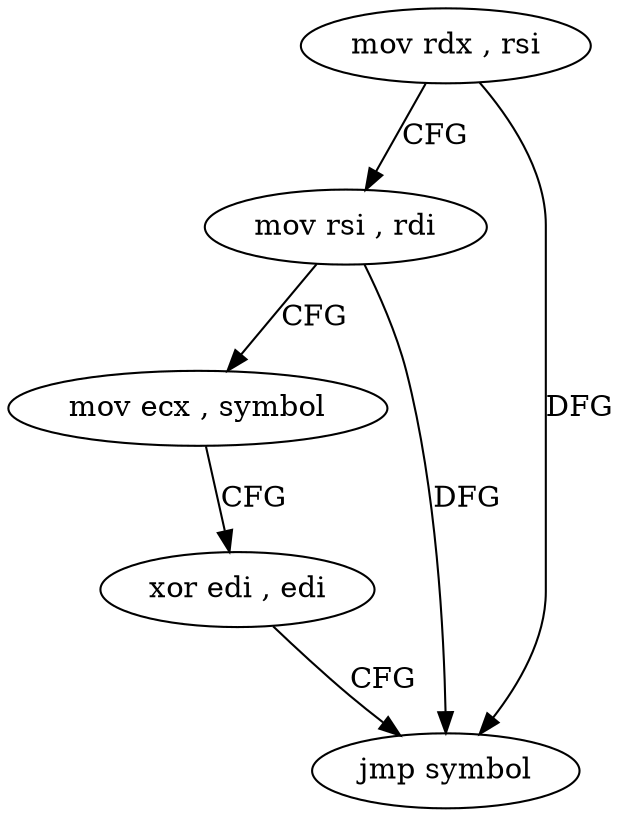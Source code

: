 digraph "func" {
"4311072" [label = "mov rdx , rsi" ]
"4311075" [label = "mov rsi , rdi" ]
"4311078" [label = "mov ecx , symbol" ]
"4311083" [label = "xor edi , edi" ]
"4311085" [label = "jmp symbol" ]
"4311072" -> "4311075" [ label = "CFG" ]
"4311072" -> "4311085" [ label = "DFG" ]
"4311075" -> "4311078" [ label = "CFG" ]
"4311075" -> "4311085" [ label = "DFG" ]
"4311078" -> "4311083" [ label = "CFG" ]
"4311083" -> "4311085" [ label = "CFG" ]
}
